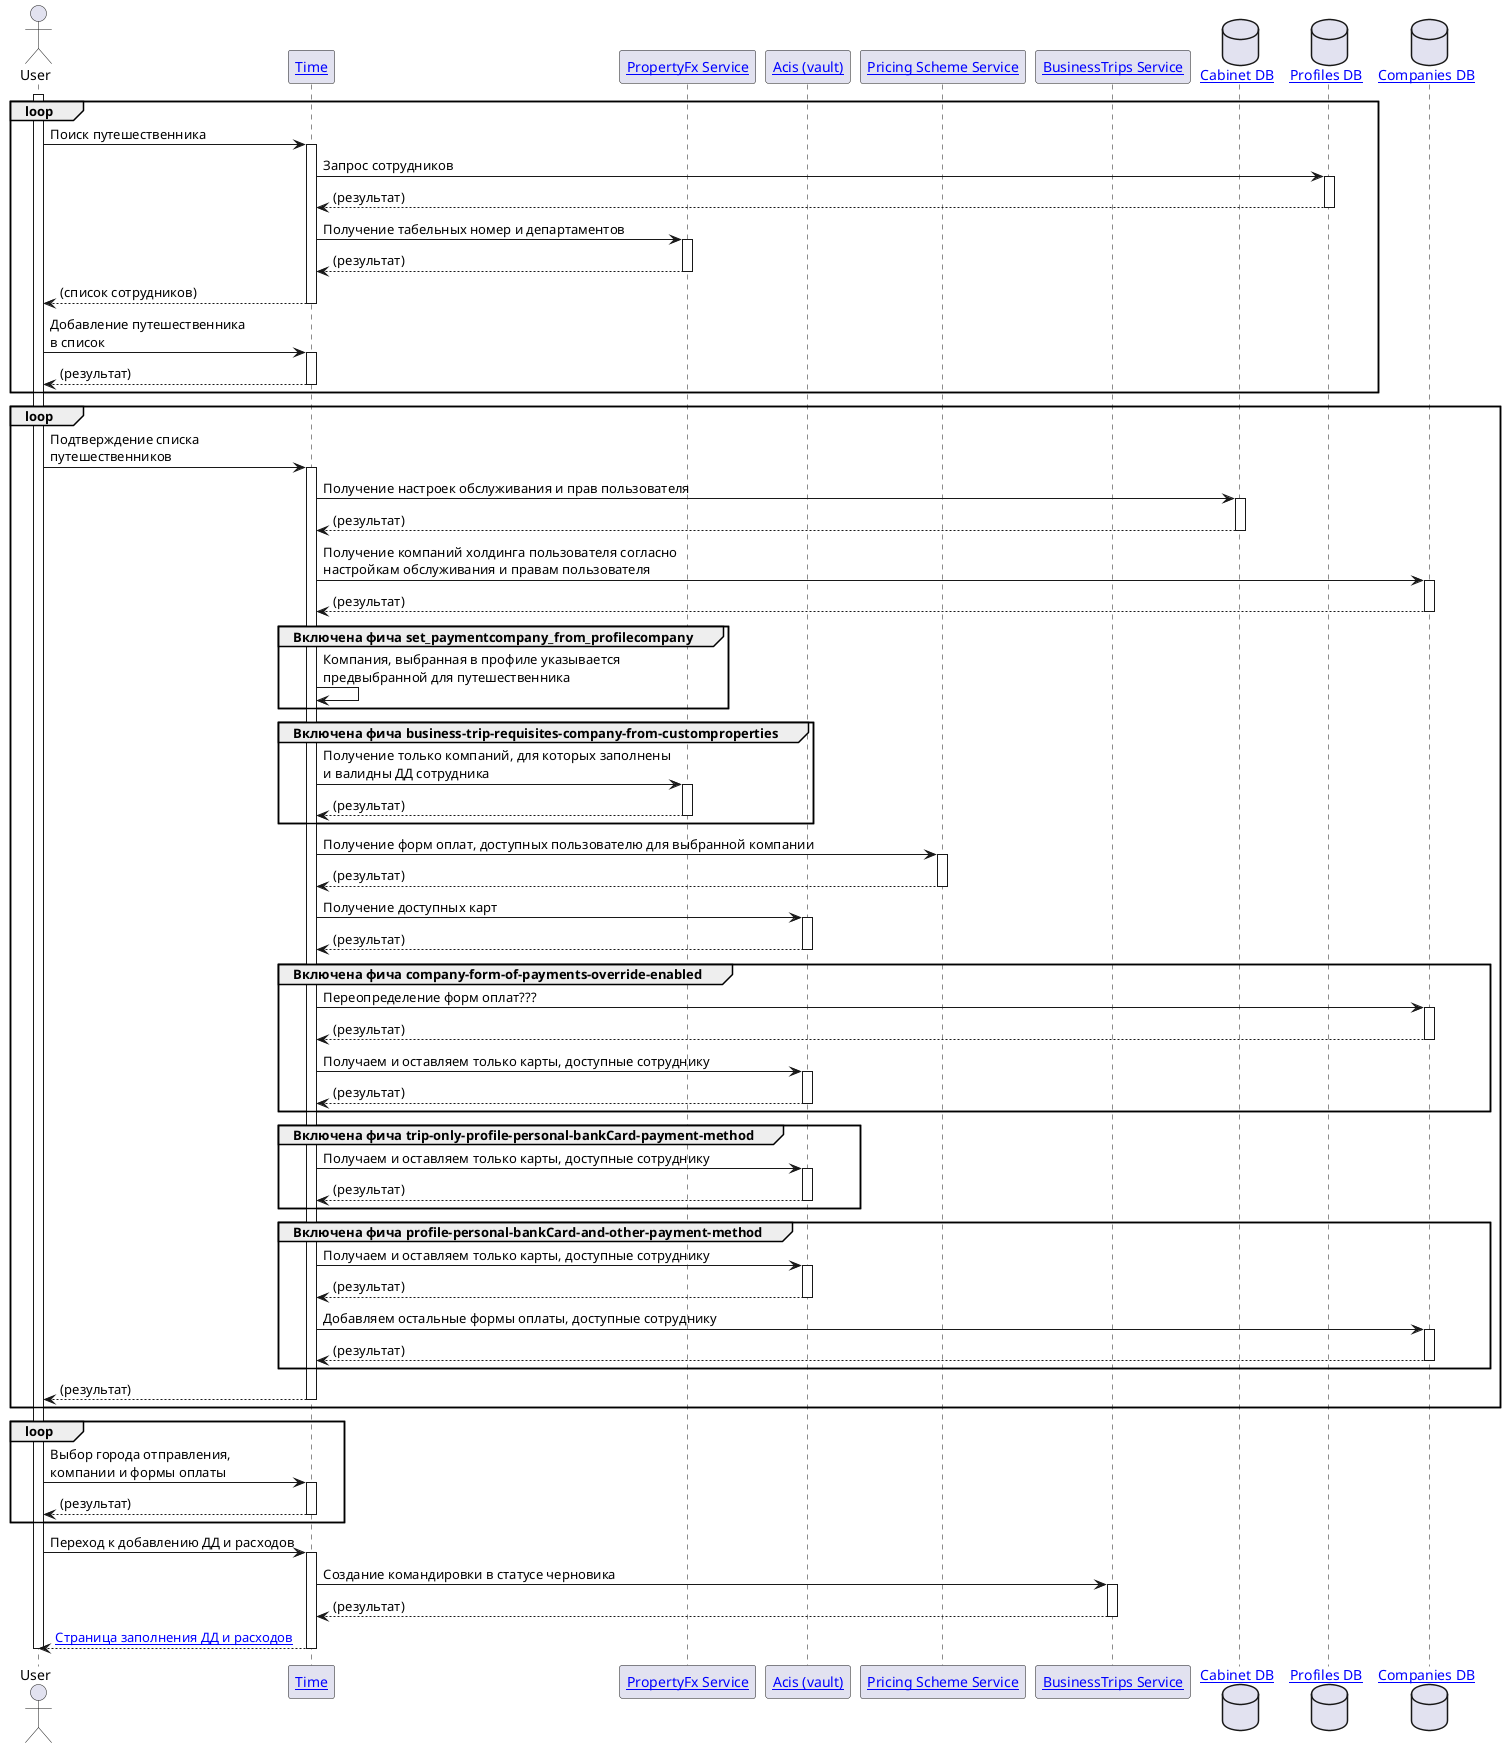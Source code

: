 @startuml
'https://plantuml.com/sequence-diagram

actor User
participant "[[/architect/components/applications.time Time]]" as Time
participant "[[/architect/components/services.propertyfx PropertyFx Service]]" as PropertyFx
participant "[[/architect/components/services.vault Acis (vault)]]" as Acis
participant "[[/architect/components/services.pricingscheme Pricing Scheme Service]]" as PricingScheme
participant "[[/architect/components/services.businesstrips BusinessTrips Service]]" as BusinessTrips
database "[[/architect/components/db.cabinet Cabinet DB]]" as Cabinet
database "[[/architect/components/db.profiles Profiles DB]]" as Profiles
database "[[/architect/components/db.companies Companies DB]]" as Companies

activate User

loop
    User -> Time ++ : Поиск путешественника
    Time -> Profiles ++ : Запрос сотрудников
    return (результат)
    Time -> PropertyFx ++ : Получение табельных номер и департаментов
    return (результат)
    return (список сотрудников)
    User -> Time ++ : Добавление путешественника\nв список
    return (результат)
end
loop
    User -> Time ++ : Подтверждение списка\nпутешественников
    Time -> Cabinet ++ : Получение настроек обслуживания и прав пользователя
    return (результат)
    Time -> Companies ++ : Получение компаний холдинга пользователя согласно \nнастройкам обслуживания и правам пользователя
    return (результат)
    group Включена фича set_paymentcompany_from_profilecompany
        Time -> Time : Компания, выбранная в профиле указывается\nпредвыбранной для путешественника
    end
    group Включена фича business-trip-requisites-company-from-customproperties
        Time -> PropertyFx ++ : Получение только компаний, для которых заполнены\nи валидны ДД сотрудника
        return (результат)
    end
    Time -> PricingScheme ++ : Получение форм оплат, доступных пользователю для выбранной компании
    return (результат)
    Time -> Acis ++ : Получение доступных карт
    return (результат)
    group Включена фича company-form-of-payments-override-enabled
        Time -> Companies ++ : Переопределение форм оплат???
        return (результат)
        Time -> Acis ++ : Получаем и оставляем только карты, доступные сотруднику
        return (результат)
    end
    group Включена фича trip-only-profile-personal-bankCard-payment-method
        Time -> Acis ++ : Получаем и оставляем только карты, доступные сотруднику
        return (результат)
    end
    group Включена фича profile-personal-bankCard-and-other-payment-method
        Time -> Acis ++ : Получаем и оставляем только карты, доступные сотруднику
        return (результат)
        Time -> Companies ++ : Добавляем остальные формы оплаты, доступные сотруднику
        return (результат)
    end
    return (результат)
end
loop
    User -> Time ++ : Выбор города отправления,\nкомпании и формы оплаты
    return (результат)
end
User -> Time ++ : Переход к добавлению ДД и расходов
Time -> BusinessTrips ++ : Создание командировки в статусе черновика
return (результат)
return [[applications.time.businesstrip.creation.custom_property Страница заполнения ДД и расходов]]

deactivate User
@enduml